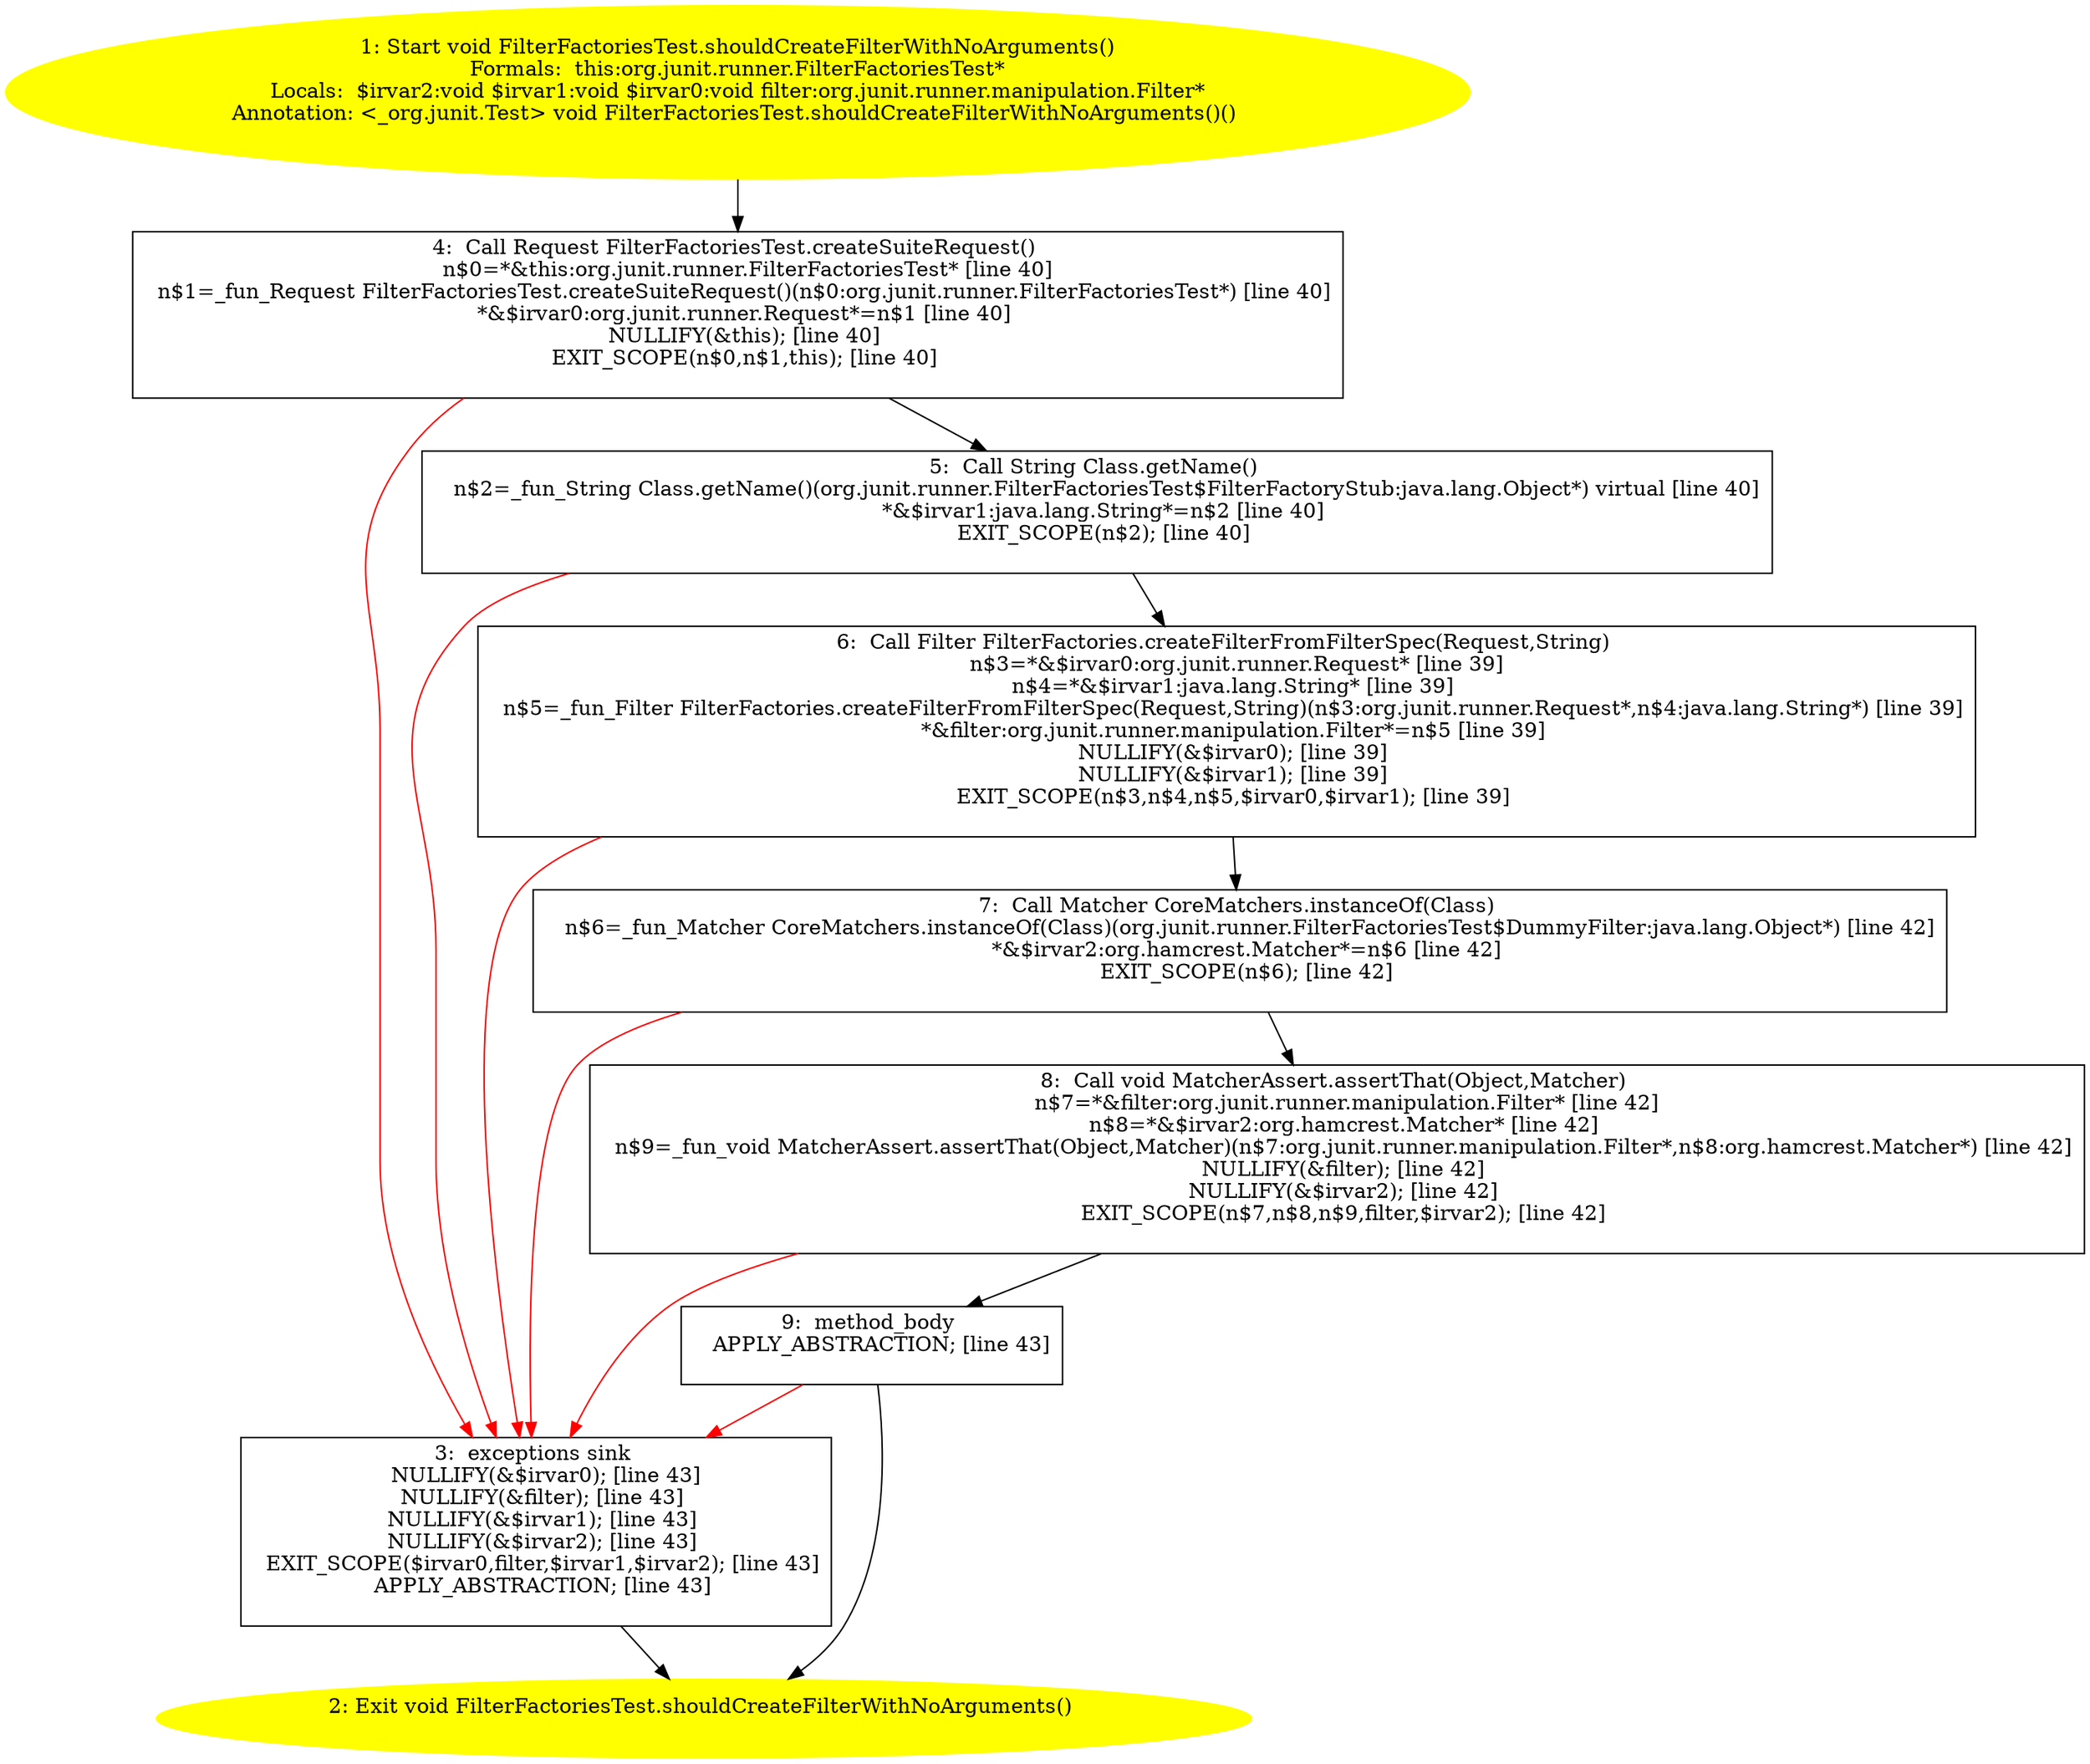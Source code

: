 /* @generated */
digraph cfg {
"org.junit.runner.FilterFactoriesTest.shouldCreateFilterWithNoArguments():void.09c2e2ab7690c5498842a3dd78de025c_1" [label="1: Start void FilterFactoriesTest.shouldCreateFilterWithNoArguments()\nFormals:  this:org.junit.runner.FilterFactoriesTest*\nLocals:  $irvar2:void $irvar1:void $irvar0:void filter:org.junit.runner.manipulation.Filter*\nAnnotation: <_org.junit.Test> void FilterFactoriesTest.shouldCreateFilterWithNoArguments()() \n  " color=yellow style=filled]
	

	 "org.junit.runner.FilterFactoriesTest.shouldCreateFilterWithNoArguments():void.09c2e2ab7690c5498842a3dd78de025c_1" -> "org.junit.runner.FilterFactoriesTest.shouldCreateFilterWithNoArguments():void.09c2e2ab7690c5498842a3dd78de025c_4" ;
"org.junit.runner.FilterFactoriesTest.shouldCreateFilterWithNoArguments():void.09c2e2ab7690c5498842a3dd78de025c_2" [label="2: Exit void FilterFactoriesTest.shouldCreateFilterWithNoArguments() \n  " color=yellow style=filled]
	

"org.junit.runner.FilterFactoriesTest.shouldCreateFilterWithNoArguments():void.09c2e2ab7690c5498842a3dd78de025c_3" [label="3:  exceptions sink \n   NULLIFY(&$irvar0); [line 43]\n  NULLIFY(&filter); [line 43]\n  NULLIFY(&$irvar1); [line 43]\n  NULLIFY(&$irvar2); [line 43]\n  EXIT_SCOPE($irvar0,filter,$irvar1,$irvar2); [line 43]\n  APPLY_ABSTRACTION; [line 43]\n " shape="box"]
	

	 "org.junit.runner.FilterFactoriesTest.shouldCreateFilterWithNoArguments():void.09c2e2ab7690c5498842a3dd78de025c_3" -> "org.junit.runner.FilterFactoriesTest.shouldCreateFilterWithNoArguments():void.09c2e2ab7690c5498842a3dd78de025c_2" ;
"org.junit.runner.FilterFactoriesTest.shouldCreateFilterWithNoArguments():void.09c2e2ab7690c5498842a3dd78de025c_4" [label="4:  Call Request FilterFactoriesTest.createSuiteRequest() \n   n$0=*&this:org.junit.runner.FilterFactoriesTest* [line 40]\n  n$1=_fun_Request FilterFactoriesTest.createSuiteRequest()(n$0:org.junit.runner.FilterFactoriesTest*) [line 40]\n  *&$irvar0:org.junit.runner.Request*=n$1 [line 40]\n  NULLIFY(&this); [line 40]\n  EXIT_SCOPE(n$0,n$1,this); [line 40]\n " shape="box"]
	

	 "org.junit.runner.FilterFactoriesTest.shouldCreateFilterWithNoArguments():void.09c2e2ab7690c5498842a3dd78de025c_4" -> "org.junit.runner.FilterFactoriesTest.shouldCreateFilterWithNoArguments():void.09c2e2ab7690c5498842a3dd78de025c_5" ;
	 "org.junit.runner.FilterFactoriesTest.shouldCreateFilterWithNoArguments():void.09c2e2ab7690c5498842a3dd78de025c_4" -> "org.junit.runner.FilterFactoriesTest.shouldCreateFilterWithNoArguments():void.09c2e2ab7690c5498842a3dd78de025c_3" [color="red" ];
"org.junit.runner.FilterFactoriesTest.shouldCreateFilterWithNoArguments():void.09c2e2ab7690c5498842a3dd78de025c_5" [label="5:  Call String Class.getName() \n   n$2=_fun_String Class.getName()(org.junit.runner.FilterFactoriesTest$FilterFactoryStub:java.lang.Object*) virtual [line 40]\n  *&$irvar1:java.lang.String*=n$2 [line 40]\n  EXIT_SCOPE(n$2); [line 40]\n " shape="box"]
	

	 "org.junit.runner.FilterFactoriesTest.shouldCreateFilterWithNoArguments():void.09c2e2ab7690c5498842a3dd78de025c_5" -> "org.junit.runner.FilterFactoriesTest.shouldCreateFilterWithNoArguments():void.09c2e2ab7690c5498842a3dd78de025c_6" ;
	 "org.junit.runner.FilterFactoriesTest.shouldCreateFilterWithNoArguments():void.09c2e2ab7690c5498842a3dd78de025c_5" -> "org.junit.runner.FilterFactoriesTest.shouldCreateFilterWithNoArguments():void.09c2e2ab7690c5498842a3dd78de025c_3" [color="red" ];
"org.junit.runner.FilterFactoriesTest.shouldCreateFilterWithNoArguments():void.09c2e2ab7690c5498842a3dd78de025c_6" [label="6:  Call Filter FilterFactories.createFilterFromFilterSpec(Request,String) \n   n$3=*&$irvar0:org.junit.runner.Request* [line 39]\n  n$4=*&$irvar1:java.lang.String* [line 39]\n  n$5=_fun_Filter FilterFactories.createFilterFromFilterSpec(Request,String)(n$3:org.junit.runner.Request*,n$4:java.lang.String*) [line 39]\n  *&filter:org.junit.runner.manipulation.Filter*=n$5 [line 39]\n  NULLIFY(&$irvar0); [line 39]\n  NULLIFY(&$irvar1); [line 39]\n  EXIT_SCOPE(n$3,n$4,n$5,$irvar0,$irvar1); [line 39]\n " shape="box"]
	

	 "org.junit.runner.FilterFactoriesTest.shouldCreateFilterWithNoArguments():void.09c2e2ab7690c5498842a3dd78de025c_6" -> "org.junit.runner.FilterFactoriesTest.shouldCreateFilterWithNoArguments():void.09c2e2ab7690c5498842a3dd78de025c_7" ;
	 "org.junit.runner.FilterFactoriesTest.shouldCreateFilterWithNoArguments():void.09c2e2ab7690c5498842a3dd78de025c_6" -> "org.junit.runner.FilterFactoriesTest.shouldCreateFilterWithNoArguments():void.09c2e2ab7690c5498842a3dd78de025c_3" [color="red" ];
"org.junit.runner.FilterFactoriesTest.shouldCreateFilterWithNoArguments():void.09c2e2ab7690c5498842a3dd78de025c_7" [label="7:  Call Matcher CoreMatchers.instanceOf(Class) \n   n$6=_fun_Matcher CoreMatchers.instanceOf(Class)(org.junit.runner.FilterFactoriesTest$DummyFilter:java.lang.Object*) [line 42]\n  *&$irvar2:org.hamcrest.Matcher*=n$6 [line 42]\n  EXIT_SCOPE(n$6); [line 42]\n " shape="box"]
	

	 "org.junit.runner.FilterFactoriesTest.shouldCreateFilterWithNoArguments():void.09c2e2ab7690c5498842a3dd78de025c_7" -> "org.junit.runner.FilterFactoriesTest.shouldCreateFilterWithNoArguments():void.09c2e2ab7690c5498842a3dd78de025c_8" ;
	 "org.junit.runner.FilterFactoriesTest.shouldCreateFilterWithNoArguments():void.09c2e2ab7690c5498842a3dd78de025c_7" -> "org.junit.runner.FilterFactoriesTest.shouldCreateFilterWithNoArguments():void.09c2e2ab7690c5498842a3dd78de025c_3" [color="red" ];
"org.junit.runner.FilterFactoriesTest.shouldCreateFilterWithNoArguments():void.09c2e2ab7690c5498842a3dd78de025c_8" [label="8:  Call void MatcherAssert.assertThat(Object,Matcher) \n   n$7=*&filter:org.junit.runner.manipulation.Filter* [line 42]\n  n$8=*&$irvar2:org.hamcrest.Matcher* [line 42]\n  n$9=_fun_void MatcherAssert.assertThat(Object,Matcher)(n$7:org.junit.runner.manipulation.Filter*,n$8:org.hamcrest.Matcher*) [line 42]\n  NULLIFY(&filter); [line 42]\n  NULLIFY(&$irvar2); [line 42]\n  EXIT_SCOPE(n$7,n$8,n$9,filter,$irvar2); [line 42]\n " shape="box"]
	

	 "org.junit.runner.FilterFactoriesTest.shouldCreateFilterWithNoArguments():void.09c2e2ab7690c5498842a3dd78de025c_8" -> "org.junit.runner.FilterFactoriesTest.shouldCreateFilterWithNoArguments():void.09c2e2ab7690c5498842a3dd78de025c_9" ;
	 "org.junit.runner.FilterFactoriesTest.shouldCreateFilterWithNoArguments():void.09c2e2ab7690c5498842a3dd78de025c_8" -> "org.junit.runner.FilterFactoriesTest.shouldCreateFilterWithNoArguments():void.09c2e2ab7690c5498842a3dd78de025c_3" [color="red" ];
"org.junit.runner.FilterFactoriesTest.shouldCreateFilterWithNoArguments():void.09c2e2ab7690c5498842a3dd78de025c_9" [label="9:  method_body \n   APPLY_ABSTRACTION; [line 43]\n " shape="box"]
	

	 "org.junit.runner.FilterFactoriesTest.shouldCreateFilterWithNoArguments():void.09c2e2ab7690c5498842a3dd78de025c_9" -> "org.junit.runner.FilterFactoriesTest.shouldCreateFilterWithNoArguments():void.09c2e2ab7690c5498842a3dd78de025c_2" ;
	 "org.junit.runner.FilterFactoriesTest.shouldCreateFilterWithNoArguments():void.09c2e2ab7690c5498842a3dd78de025c_9" -> "org.junit.runner.FilterFactoriesTest.shouldCreateFilterWithNoArguments():void.09c2e2ab7690c5498842a3dd78de025c_3" [color="red" ];
}
